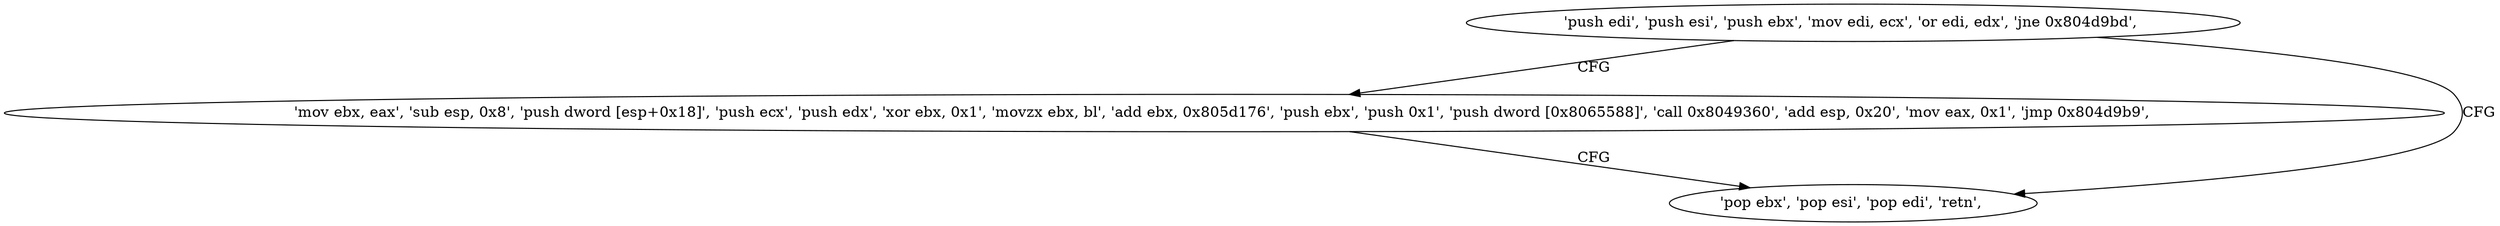 digraph "func" {
"134535600" [label = "'push edi', 'push esi', 'push ebx', 'mov edi, ecx', 'or edi, edx', 'jne 0x804d9bd', " ]
"134535613" [label = "'mov ebx, eax', 'sub esp, 0x8', 'push dword [esp+0x18]', 'push ecx', 'push edx', 'xor ebx, 0x1', 'movzx ebx, bl', 'add ebx, 0x805d176', 'push ebx', 'push 0x1', 'push dword [0x8065588]', 'call 0x8049360', 'add esp, 0x20', 'mov eax, 0x1', 'jmp 0x804d9b9', " ]
"134535609" [label = "'pop ebx', 'pop esi', 'pop edi', 'retn', " ]
"134535600" -> "134535613" [ label = "CFG" ]
"134535600" -> "134535609" [ label = "CFG" ]
"134535613" -> "134535609" [ label = "CFG" ]
}
